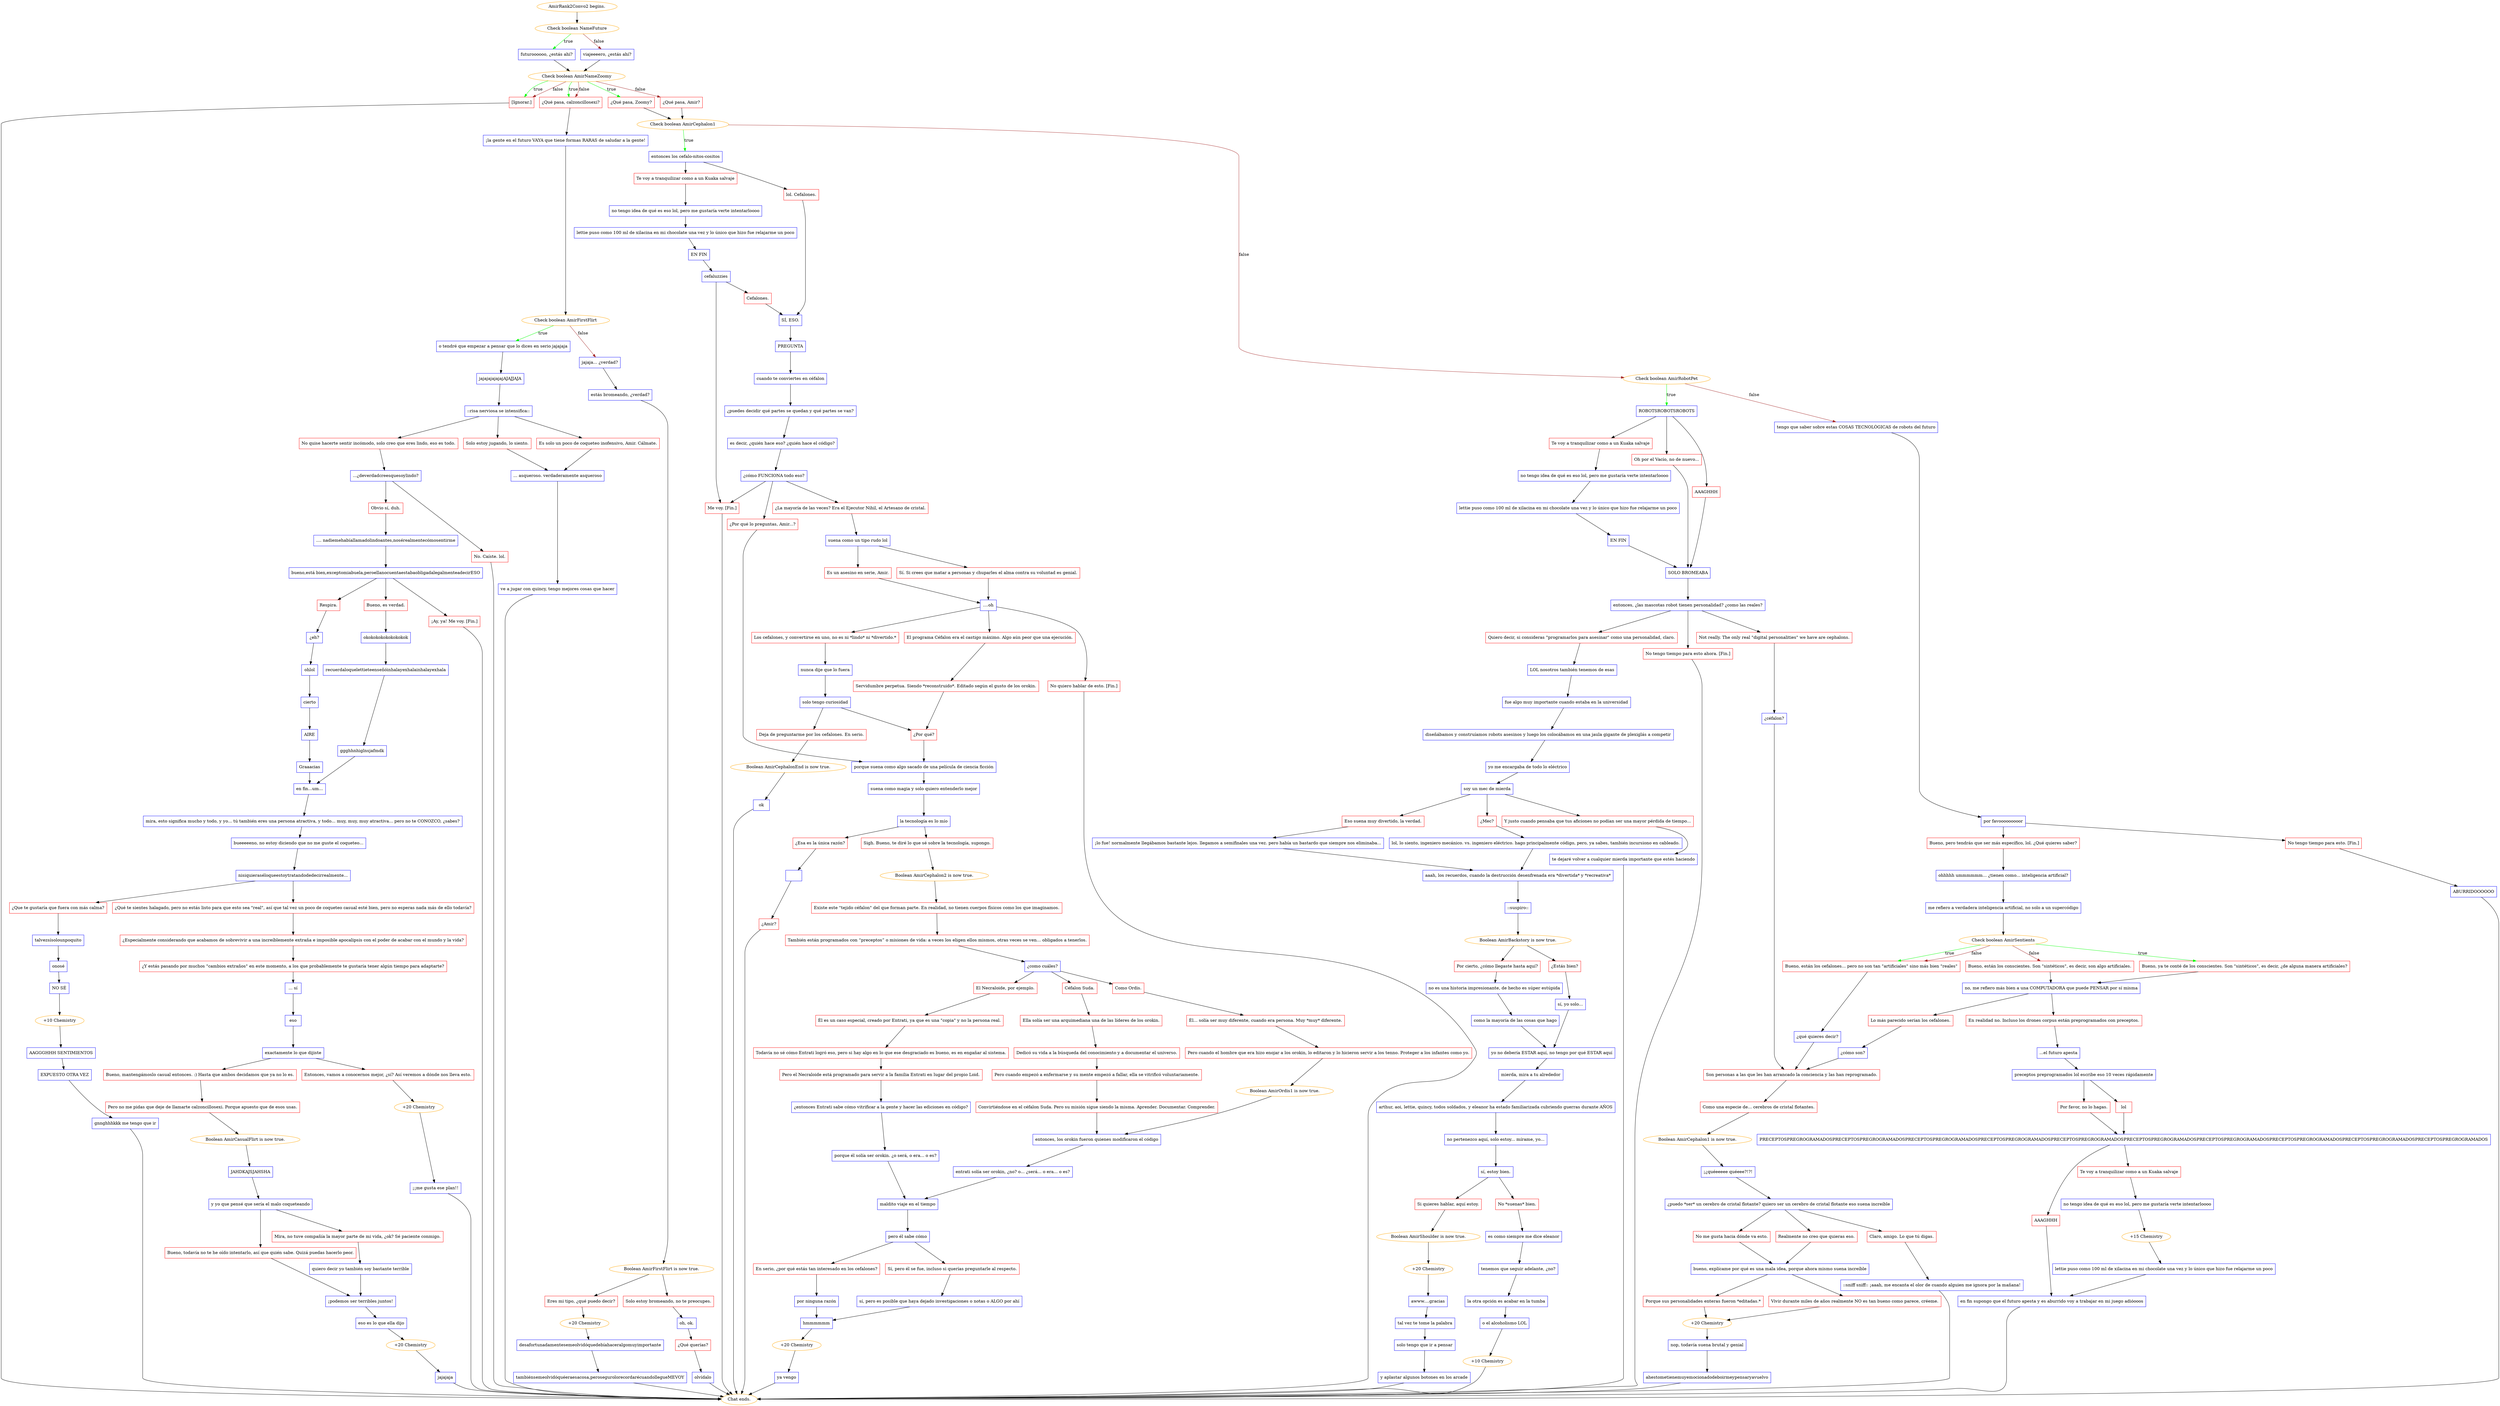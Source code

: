 digraph {
	"AmirRank2Convo2 begins." [color=orange];
		"AmirRank2Convo2 begins." -> j1555648941;
	j1555648941 [label="Check boolean NameFuture",color=orange];
		j1555648941 -> j2995705430 [label=true,color=green];
		j1555648941 -> j4242878803 [label=false,color=brown];
	j2995705430 [label="futuroooooo, ¿estás ahí?",shape=box,color=blue];
		j2995705430 -> j3096240527;
	j4242878803 [label="viajeeeero, ¿estás ahí?",shape=box,color=blue];
		j4242878803 -> j3096240527;
	j3096240527 [label="Check boolean AmirNameZoomy",color=orange];
		j3096240527 -> j3218686540 [label=true,color=green];
		j3096240527 -> j518533003 [label=true,color=green];
		j3096240527 -> j2332293290 [label=true,color=green];
		j3096240527 -> j3218686540 [label=false,color=brown];
		j3096240527 -> j518533003 [label=false,color=brown];
		j3096240527 -> j3837772996 [label=false,color=brown];
	j3218686540 [label="[Ignorar.]",shape=box,color=red];
		j3218686540 -> "Chat ends.";
	j518533003 [label="¿Qué pasa, calzoncillosexi?",shape=box,color=red];
		j518533003 -> j3412184198;
	j2332293290 [label="¿Qué pasa, Zoomy?",shape=box,color=red];
		j2332293290 -> j87647369;
	j3837772996 [label="¿Qué pasa, Amir?",shape=box,color=red];
		j3837772996 -> j87647369;
	"Chat ends." [color=orange];
	j3412184198 [label="¡la gente en el futuro VAYA que tiene formas RARAS de saludar a la gente!",shape=box,color=blue];
		j3412184198 -> j1575820688;
	j87647369 [label="Check boolean AmirCephalon1",color=orange];
		j87647369 -> j1428140722 [label=true,color=green];
		j87647369 -> j1377197533 [label=false,color=brown];
	j1575820688 [label="Check boolean AmirFirstFlirt",color=orange];
		j1575820688 -> j1867018056 [label=true,color=green];
		j1575820688 -> j1569826318 [label=false,color=brown];
	j1428140722 [label="entonces los cefalo-nitos-cositos",shape=box,color=blue];
		j1428140722 -> j288218551;
		j1428140722 -> j2250030072;
	j1377197533 [label="Check boolean AmirRobotPet",color=orange];
		j1377197533 -> j2384250150 [label=true,color=green];
		j1377197533 -> j3735241132 [label=false,color=brown];
	j1867018056 [label="o tendré que empezar a pensar que lo dices en serio jajajaja",shape=box,color=blue];
		j1867018056 -> j2189610953;
	j1569826318 [label="jajaja... ¿verdad?",shape=box,color=blue];
		j1569826318 -> j2439045239;
	j288218551 [label="lol. Cefalones.",shape=box,color=red];
		j288218551 -> j1112032554;
	j2250030072 [label="Te voy a tranquilizar como a un Kuaka salvaje",shape=box,color=red];
		j2250030072 -> j82869521;
	j2384250150 [label="ROBOTSROBOTSROBOTS",shape=box,color=blue];
		j2384250150 -> j2794368871;
		j2384250150 -> j3357740333;
		j2384250150 -> j3585869170;
	j3735241132 [label="tengo que saber sobre estas COSAS TECNOLÓGICAS de robots del futuro",shape=box,color=blue];
		j3735241132 -> j3090321020;
	j2189610953 [label="jajajajajajajAJAJJAJA",shape=box,color=blue];
		j2189610953 -> j1771046221;
	j2439045239 [label="estás bromeando, ¿verdad?",shape=box,color=blue];
		j2439045239 -> j1496595557;
	j1112032554 [label="SÍ, ESO.",shape=box,color=blue];
		j1112032554 -> j2707467290;
	j82869521 [label="no tengo idea de qué es eso lol, pero me gustaría verte intentarloooo",shape=box,color=blue];
		j82869521 -> j3515221522;
	j2794368871 [label="Oh por el Vacío, no de nuevo...",shape=box,color=red];
		j2794368871 -> j811382151;
	j3357740333 [label="AAAGHHH",shape=box,color=red];
		j3357740333 -> j811382151;
	j3585869170 [label="Te voy a tranquilizar como a un Kuaka salvaje",shape=box,color=red];
		j3585869170 -> j3357796052;
	j3090321020 [label="por favooooooooor",shape=box,color=blue];
		j3090321020 -> j3595595969;
		j3090321020 -> j3202351291;
	j1771046221 [label="::risa nerviosa se intensifica::",shape=box,color=blue];
		j1771046221 -> j2796202385;
		j1771046221 -> j1821671680;
		j1771046221 -> j400135661;
	j1496595557 [label="Boolean AmirFirstFlirt is now true.",color=orange];
		j1496595557 -> j1838027895;
		j1496595557 -> j3606821249;
	j2707467290 [label="PREGUNTA",shape=box,color=blue];
		j2707467290 -> j724900999;
	j3515221522 [label="lettie puso como 100 ml de xilacina en mi chocolate una vez y lo único que hizo fue relajarme un poco",shape=box,color=blue];
		j3515221522 -> j3775882390;
	j811382151 [label="SOLO BROMEABA",shape=box,color=blue];
		j811382151 -> j3606607700;
	j3357796052 [label="no tengo idea de qué es eso lol, pero me gustaría verte intentarloooo",shape=box,color=blue];
		j3357796052 -> j3063572934;
	j3595595969 [label="No tengo tiempo para esto. [Fin.]",shape=box,color=red];
		j3595595969 -> j1210258506;
	j3202351291 [label="Bueno, pero tendrás que ser más específico, lol. ¿Qué quieres saber?",shape=box,color=red];
		j3202351291 -> j1745240933;
	j2796202385 [label="No quise hacerte sentir incómodo, solo creo que eres lindo, eso es todo.",shape=box,color=red];
		j2796202385 -> j2593604582;
	j1821671680 [label="Solo estoy jugando, lo siento.",shape=box,color=red];
		j1821671680 -> j3204734722;
	j400135661 [label="Es solo un poco de coqueteo inofensivo, Amir. Cálmate.",shape=box,color=red];
		j400135661 -> j3204734722;
	j1838027895 [label="Eres mi tipo, ¿qué puedo decir?",shape=box,color=red];
		j1838027895 -> j1040988430;
	j3606821249 [label="Solo estoy bromeando, no te preocupes.",shape=box,color=red];
		j3606821249 -> j4012859711;
	j724900999 [label="cuando te conviertes en céfalon",shape=box,color=blue];
		j724900999 -> j3938923170;
	j3775882390 [label="EN FIN",shape=box,color=blue];
		j3775882390 -> j334371859;
	j3606607700 [label="entonces, ¿las mascotas robot tienen personalidad? ¿como las reales?",shape=box,color=blue];
		j3606607700 -> j1570590835;
		j3606607700 -> j1613934683;
		j3606607700 -> j1592308905;
	j3063572934 [label="lettie puso como 100 ml de xilacina en mi chocolate una vez y lo único que hizo fue relajarme un poco",shape=box,color=blue];
		j3063572934 -> j2149323820;
	j1210258506 [label="ABURRIDOOOOOO",shape=box,color=blue];
		j1210258506 -> "Chat ends.";
	j1745240933 [label="ohhhhh ummmmmm... ¿tienen como... inteligencia artificial?",shape=box,color=blue];
		j1745240933 -> j3206772015;
	j2593604582 [label="...¿deverdadcreesquesoylindo?",shape=box,color=blue];
		j2593604582 -> j3236819760;
		j2593604582 -> j3537730799;
	j3204734722 [label="... asqueroso. verdaderamente asqueroso",shape=box,color=blue];
		j3204734722 -> j3016257296;
	j1040988430 [label="+20 Chemistry",color=orange];
		j1040988430 -> j2590044666;
	j4012859711 [label="oh, ok.",shape=box,color=blue];
		j4012859711 -> j2024092015;
	j3938923170 [label="¿puedes decidir qué partes se quedan y qué partes se van?",shape=box,color=blue];
		j3938923170 -> j3177253945;
	j334371859 [label="cefaluzzies",shape=box,color=blue];
		j334371859 -> j2519434648;
		j334371859 -> j3670504952;
	j1570590835 [label="Not really. The only real \"digital personalities\" we have are cephalons.",shape=box,color=red];
		j1570590835 -> j1105882560;
	j1613934683 [label="Quiero decir, si consideras \"programarlos para asesinar\" como una personalidad, claro.",shape=box,color=red];
		j1613934683 -> j3494060836;
	j1592308905 [label="No tengo tiempo para esto ahora. [Fin.]",shape=box,color=red];
		j1592308905 -> "Chat ends.";
	j2149323820 [label="EN FIN",shape=box,color=blue];
		j2149323820 -> j811382151;
	j3206772015 [label="me refiero a verdadera inteligencia artificial, no solo a un supercódigo",shape=box,color=blue];
		j3206772015 -> j3361290284;
	j3236819760 [label="Obvio sí, duh.",shape=box,color=red];
		j3236819760 -> j1744182338;
	j3537730799 [label="No. Caíste. lol.",shape=box,color=red];
		j3537730799 -> "Chat ends.";
	j3016257296 [label="ve a jugar con quincy, tengo mejores cosas que hacer",shape=box,color=blue];
		j3016257296 -> "Chat ends.";
	j2590044666 [label="desafortunadamentesemeolvidóquedebíahaceralgomuyimportante",shape=box,color=blue];
		j2590044666 -> j2011296062;
	j2024092015 [label="¿Qué querías?",shape=box,color=red];
		j2024092015 -> j812479548;
	j3177253945 [label="es decir, ¿quién hace eso? ¿quién hace el código?",shape=box,color=blue];
		j3177253945 -> j3953711092;
	j2519434648 [label="Cefalones.",shape=box,color=red];
		j2519434648 -> j1112032554;
	j3670504952 [label="Me voy. [Fin.]",shape=box,color=red];
		j3670504952 -> "Chat ends.";
	j1105882560 [label="¿céfalon?",shape=box,color=blue];
		j1105882560 -> j227713245;
	j3494060836 [label="LOL nosotros también tenemos de esas",shape=box,color=blue];
		j3494060836 -> j859184239;
	j3361290284 [label="Check boolean AmirSentients",color=orange];
		j3361290284 -> j3920080343 [label=true,color=green];
		j3361290284 -> j3631967810 [label=true,color=green];
		j3361290284 -> j3428301026 [label=false,color=brown];
		j3361290284 -> j3631967810 [label=false,color=brown];
	j1744182338 [label=".... nadiemehabíallamadolindoantes,nosérealmentecómosentirme",shape=box,color=blue];
		j1744182338 -> j2564544764;
	j2011296062 [label="tambiénsemeolvidóquéeraesacosa,perosegurolorecordarécuandollegueMEVOY",shape=box,color=blue];
		j2011296062 -> "Chat ends.";
	j812479548 [label="olvídalo",shape=box,color=blue];
		j812479548 -> "Chat ends.";
	j3953711092 [label="¿cómo FUNCIONA todo eso?",shape=box,color=blue];
		j3953711092 -> j1317513098;
		j3953711092 -> j655217540;
		j3953711092 -> j3670504952;
	j227713245 [label="Son personas a las que les han arrancado la conciencia y las han reprogramado.",shape=box,color=red];
		j227713245 -> j2420954535;
	j859184239 [label="fue algo muy importante cuando estaba en la universidad",shape=box,color=blue];
		j859184239 -> j4266555405;
	j3920080343 [label="Bueno, ya te conté de los conscientes. Son \"sintéticos\", es decir, ¿de alguna manera artificiales?",shape=box,color=red];
		j3920080343 -> j3114605222;
	j3631967810 [label="Bueno, están los cefalones... pero no son tan \"artificiales\" sino más bien \"reales\"",shape=box,color=red];
		j3631967810 -> j2815875384;
	j3428301026 [label="Bueno, están los conscientes. Son \"sintéticos\", es decir, son algo artificiales.",shape=box,color=red];
		j3428301026 -> j3114605222;
	j2564544764 [label="bueno,está bien,exceptomiabuela,peroellanocuentaestabaobligadalegalmenteadecirESO",shape=box,color=blue];
		j2564544764 -> j1757794256;
		j2564544764 -> j1013777473;
		j2564544764 -> j356625468;
	j1317513098 [label="¿La mayoría de las veces? Era el Ejecutor Nihil, el Artesano de cristal.",shape=box,color=red];
		j1317513098 -> j1720408646;
	j655217540 [label="¿Por qué lo preguntas, Amir...?",shape=box,color=red];
		j655217540 -> j1464030041;
	j2420954535 [label="Como una especie de... cerebros de cristal flotantes.",shape=box,color=red];
		j2420954535 -> j2252302564;
	j4266555405 [label="diseñábamos y construíamos robots asesinos y luego los colocábamos en una jaula gigante de plexiglás a competir",shape=box,color=blue];
		j4266555405 -> j2893979207;
	j3114605222 [label="no, me refiero más bien a una COMPUTADORA que puede PENSAR por sí misma",shape=box,color=blue];
		j3114605222 -> j2230510467;
		j3114605222 -> j3838269848;
	j2815875384 [label="¿qué quieres decir?",shape=box,color=blue];
		j2815875384 -> j227713245;
	j1757794256 [label="Respira.",shape=box,color=red];
		j1757794256 -> j926414953;
	j1013777473 [label="Bueno, es verdad.",shape=box,color=red];
		j1013777473 -> j3651235041;
	j356625468 [label="¡Ay, ya! Me voy. [Fin.]",shape=box,color=red];
		j356625468 -> "Chat ends.";
	j1720408646 [label="suena como un tipo rudo lol",shape=box,color=blue];
		j1720408646 -> j980843436;
		j1720408646 -> j1169093231;
	j1464030041 [label="porque suena como algo sacado de una película de ciencia ficción",shape=box,color=blue];
		j1464030041 -> j2391111445;
	j2252302564 [label="Boolean AmirCephalon1 is now true.",color=orange];
		j2252302564 -> j657655993;
	j2893979207 [label="yo me encargaba de todo lo eléctrico",shape=box,color=blue];
		j2893979207 -> j3888509356;
	j2230510467 [label="Lo más parecido serían los cefalones.",shape=box,color=red];
		j2230510467 -> j3398807097;
	j3838269848 [label="En realidad no. Incluso los drones corpus están preprogramados con preceptos.",shape=box,color=red];
		j3838269848 -> j468287512;
	j926414953 [label="¿eh?",shape=box,color=blue];
		j926414953 -> j2484139483;
	j3651235041 [label="okokokokokokokokok",shape=box,color=blue];
		j3651235041 -> j3402257800;
	j980843436 [label="Sí. Si crees que matar a personas y chuparles el alma contra su voluntad es genial.",shape=box,color=red];
		j980843436 -> j2794303847;
	j1169093231 [label="Es un asesino en serie, Amir.",shape=box,color=red];
		j1169093231 -> j2794303847;
	j2391111445 [label="suena como magia y solo quiero entenderlo mejor",shape=box,color=blue];
		j2391111445 -> j1351210665;
	j657655993 [label="¡¿quéeeeee quéeee?!?!",shape=box,color=blue];
		j657655993 -> j1414651062;
	j3888509356 [label="soy un mec de mierda",shape=box,color=blue];
		j3888509356 -> j552600126;
		j3888509356 -> j4074827833;
		j3888509356 -> j2898061721;
	j3398807097 [label="¿cómo son?",shape=box,color=blue];
		j3398807097 -> j227713245;
	j468287512 [label="...el futuro apesta",shape=box,color=blue];
		j468287512 -> j1590594798;
	j2484139483 [label="ohlol",shape=box,color=blue];
		j2484139483 -> j30835607;
	j3402257800 [label="recuerdaloquelettieteenseñóinhalayexhalainhalayexhala",shape=box,color=blue];
		j3402257800 -> j1466838513;
	j2794303847 [label="....oh",shape=box,color=blue];
		j2794303847 -> j717259079;
		j2794303847 -> j3528175327;
		j2794303847 -> j415691312;
	j1351210665 [label="la tecnología es lo mío",shape=box,color=blue];
		j1351210665 -> j1888552070;
		j1351210665 -> j642551759;
	j1414651062 [label="¿puedo *ser* un cerebro de cristal flotante? quiero ser un cerebro de cristal flotante eso suena increíble",shape=box,color=blue];
		j1414651062 -> j1190271689;
		j1414651062 -> j1165128306;
		j1414651062 -> j2463039545;
	j552600126 [label="¿Mec?",shape=box,color=red];
		j552600126 -> j4144234195;
	j4074827833 [label="Eso suena muy divertido, la verdad.",shape=box,color=red];
		j4074827833 -> j3606935649;
	j2898061721 [label="Y justo cuando pensaba que tus aficiones no podían ser una mayor pérdida de tiempo...",shape=box,color=red];
		j2898061721 -> j1223686908;
	j1590594798 [label="preceptos preprogramados lol escribe eso 10 veces rápidamente",shape=box,color=blue];
		j1590594798 -> j2538159701;
		j1590594798 -> j894895833;
	j30835607 [label="cierto",shape=box,color=blue];
		j30835607 -> j855180962;
	j1466838513 [label="ggghhnhiglnsjafmdk",shape=box,color=blue];
		j1466838513 -> j1812604121;
	j717259079 [label="Los cefalones, y convertirse en uno, no es ni *lindo* ni *divertido.*",shape=box,color=red];
		j717259079 -> j3801496093;
	j3528175327 [label="No quiero hablar de esto. [Fin.]",shape=box,color=red];
		j3528175327 -> "Chat ends.";
	j415691312 [label="El programa Céfalon era el castigo máximo. Algo aún peor que una ejecución.",shape=box,color=red];
		j415691312 -> j774879484;
	j1888552070 [label="¿Esa es la única razón?",shape=box,color=red];
		j1888552070 -> j2892931771;
	j642551759 [label="Sigh. Bueno, te diré lo que sé sobre la tecnología, supongo.",shape=box,color=red];
		j642551759 -> j1959920832;
	j1190271689 [label="No me gusta hacia dónde va esto.",shape=box,color=red];
		j1190271689 -> j2637976948;
	j1165128306 [label="Realmente no creo que quieras eso.",shape=box,color=red];
		j1165128306 -> j2637976948;
	j2463039545 [label="Claro, amigo. Lo que tú digas.",shape=box,color=red];
		j2463039545 -> j261650891;
	j4144234195 [label="lol, lo siento, ingeniero mecánico. vs. ingeniero eléctrico. hago principalmente código, pero, ya sabes, también incursiono en cableado.",shape=box,color=blue];
		j4144234195 -> j3396906043;
	j3606935649 [label="¡lo fue! normalmente llegábamos bastante lejos. llegamos a semifinales una vez. pero había un bastardo que siempre nos eliminaba...",shape=box,color=blue];
		j3606935649 -> j3396906043;
	j1223686908 [label="te dejaré volver a cualquier mierda importante que estés haciendo",shape=box,color=blue];
		j1223686908 -> "Chat ends.";
	j2538159701 [label="lol",shape=box,color=red];
		j2538159701 -> j3901890103;
	j894895833 [label="Por favor, no lo hagas.",shape=box,color=red];
		j894895833 -> j3901890103;
	j855180962 [label="AIRE",shape=box,color=blue];
		j855180962 -> j472250552;
	j1812604121 [label="en fin...um...",shape=box,color=blue];
		j1812604121 -> j3916153300;
	j3801496093 [label="nunca dije que lo fuera",shape=box,color=blue];
		j3801496093 -> j3852443954;
	j774879484 [label="Servidumbre perpetua. Siendo *reconstruido*. Editado según el gusto de los orokin.",shape=box,color=red];
		j774879484 -> j1181930206;
	j2892931771 [label="  ",shape=box,color=blue];
		j2892931771 -> j2050962468;
	j1959920832 [label="Boolean AmirCephalon2 is now true.",color=orange];
		j1959920832 -> j1701932738;
	j2637976948 [label="bueno, explícame por qué es una mala idea, porque ahora mismo suena increíble",shape=box,color=blue];
		j2637976948 -> j3383141423;
		j2637976948 -> j672639085;
	j261650891 [label="::sniff sniff:: ¡aaah, me encanta el olor de cuando alguien me ignora por la mañana!",shape=box,color=blue];
		j261650891 -> "Chat ends.";
	j3396906043 [label="aaah, los recuerdos, cuando la destrucción desenfrenada era *divertida* y *recreativa*",shape=box,color=blue];
		j3396906043 -> j3357023437;
	j3901890103 [label="PRECEPTOSPREGROGRAMADOSPRECEPTOSPREGROGRAMADOSPRECEPTOSPREGROGRAMADOSPRECEPTOSPREGROGRAMADOSPRECEPTOSPREGROGRAMADOSPRECEPTOSPREGROGRAMADOSPRECEPTOSPREGROGRAMADOSPRECEPTOSPREGROGRAMADOSPRECEPTOSPREGROGRAMADOSPRECEPTOSPREGROGRAMADOS",shape=box,color=blue];
		j3901890103 -> j2865479322;
		j3901890103 -> j2585647326;
	j472250552 [label="Graaacias",shape=box,color=blue];
		j472250552 -> j1812604121;
	j3916153300 [label="mira, esto significa mucho y todo, y yo... tú también eres una persona atractiva, y todo... muy, muy, muy atractiva... pero no te CONOZCO, ¿sabes?",shape=box,color=blue];
		j3916153300 -> j3006508629;
	j3852443954 [label="solo tengo curiosidad",shape=box,color=blue];
		j3852443954 -> j1181930206;
		j3852443954 -> j93277072;
	j1181930206 [label="¿Por qué?",shape=box,color=red];
		j1181930206 -> j1464030041;
	j2050962468 [label="¿Amir?",shape=box,color=red];
		j2050962468 -> "Chat ends.";
	j1701932738 [label="Existe este \"tejido céfalon\" del que forman parte. En realidad, no tienen cuerpos físicos como los que imaginamos.",shape=box,color=red];
		j1701932738 -> j2791747950;
	j3383141423 [label="Porque sus personalidades enteras fueron *editadas.*",shape=box,color=red];
		j3383141423 -> j2343254264;
	j672639085 [label="Vivir durante miles de años realmente NO es tan bueno como parece, créeme.",shape=box,color=red];
		j672639085 -> j2343254264;
	j3357023437 [label="::suspiro::",shape=box,color=blue];
		j3357023437 -> j2341517216;
	j2865479322 [label="Te voy a tranquilizar como a un Kuaka salvaje",shape=box,color=red];
		j2865479322 -> j1650772980;
	j2585647326 [label="AAAGHHH",shape=box,color=red];
		j2585647326 -> j3834381742;
	j3006508629 [label="bueeeeeno, no estoy diciendo que no me guste el coqueteo...",shape=box,color=blue];
		j3006508629 -> j3169968647;
	j93277072 [label="Deja de preguntarme por los cefalones. En serio.",shape=box,color=red];
		j93277072 -> j1631207674;
	j2791747950 [label="También están programados con “preceptos” o misiones de vida: a veces los eligen ellos mismos, otras veces se ven… obligados a tenerlos.",shape=box,color=red];
		j2791747950 -> j2133209178;
	j2343254264 [label="+20 Chemistry",color=orange];
		j2343254264 -> j4024377859;
	j2341517216 [label="Boolean AmirBackstory is now true.",color=orange];
		j2341517216 -> j2802528478;
		j2341517216 -> j1689092166;
	j1650772980 [label="no tengo idea de qué es eso lol, pero me gustaría verte intentarloooo",shape=box,color=blue];
		j1650772980 -> j3754518485;
	j3834381742 [label="en fin supongo que el futuro apesta y es aburrido voy a trabajar en mi juego adióooos",shape=box,color=blue];
		j3834381742 -> "Chat ends.";
	j3169968647 [label="nisiquieraséloqueestoytratandodedecirrealmente...",shape=box,color=blue];
		j3169968647 -> j3550042918;
		j3169968647 -> j1250459858;
	j1631207674 [label="Boolean AmirCephalonEnd is now true.",color=orange];
		j1631207674 -> j2346536463;
	j2133209178 [label="¿como cuáles?",shape=box,color=blue];
		j2133209178 -> j1343925943;
		j2133209178 -> j982812516;
		j2133209178 -> j3379298329;
	j4024377859 [label="nop, todavía suena brutal y genial",shape=box,color=blue];
		j4024377859 -> j1995746494;
	j2802528478 [label="¿Estás bien?",shape=box,color=red];
		j2802528478 -> j654595371;
	j1689092166 [label="Por cierto, ¿cómo llegaste hasta aquí?",shape=box,color=red];
		j1689092166 -> j2271149990;
	j3754518485 [label="+15 Chemistry",color=orange];
		j3754518485 -> j2258018840;
	j3550042918 [label="¿Qué te sientes halagado, pero no estás listo para que esto sea \"real\", así que tal vez un poco de coqueteo casual esté bien, pero no esperas nada más de ello todavía?",shape=box,color=red];
		j3550042918 -> j1508507719;
	j1250459858 [label="¿Que te gustaría que fuera con más calma?",shape=box,color=red];
		j1250459858 -> j1987613137;
	j2346536463 [label="ok",shape=box,color=blue];
		j2346536463 -> "Chat ends.";
	j1343925943 [label="Como Ordis.",shape=box,color=red];
		j1343925943 -> j1252124656;
	j982812516 [label="Céfalon Suda.",shape=box,color=red];
		j982812516 -> j1277924239;
	j3379298329 [label="El Necraloide, por ejemplo.",shape=box,color=red];
		j3379298329 -> j2605611672;
	j1995746494 [label="ahestometienemuyemocionadodeboirmeypensaryavuelvo",shape=box,color=blue];
		j1995746494 -> "Chat ends.";
	j654595371 [label="sí, yo solo...",shape=box,color=blue];
		j654595371 -> j1837592733;
	j2271149990 [label="no es una historia impresionante, de hecho es súper estúpida",shape=box,color=blue];
		j2271149990 -> j3289157376;
	j2258018840 [label="lettie puso como 100 ml de xilacina en mi chocolate una vez y lo único que hizo fue relajarme un poco",shape=box,color=blue];
		j2258018840 -> j3834381742;
	j1508507719 [label="¿Especialmente considerando que acabamos de sobrevivir a una increíblemente extraña e imposible apocalipsis con el poder de acabar con el mundo y la vida?",shape=box,color=red];
		j1508507719 -> j3583938631;
	j1987613137 [label="talvezsísolounpoquito",shape=box,color=blue];
		j1987613137 -> j318621033;
	j1252124656 [label="Él... solía ser muy diferente, cuando era persona. Muy *muy* diferente.",shape=box,color=red];
		j1252124656 -> j3071966442;
	j1277924239 [label="Ella solía ser una arquimediana una de las líderes de los orokin.",shape=box,color=red];
		j1277924239 -> j3136540413;
	j2605611672 [label="Él es un caso especial, creado por Entrati, ya que es una \"copia\" y no la persona real.",shape=box,color=red];
		j2605611672 -> j207012398;
	j1837592733 [label="yo no debería ESTAR aquí, no tengo por qué ESTAR aquí",shape=box,color=blue];
		j1837592733 -> j1439301032;
	j3289157376 [label="como la mayoría de las cosas que hago",shape=box,color=blue];
		j3289157376 -> j1837592733;
	j3583938631 [label="¿Y estás pasando por muchos \"cambios extraños\" en este momento, a los que probablemente te gustaría tener algún tiempo para adaptarte?",shape=box,color=red];
		j3583938631 -> j2991150192;
	j318621033 [label="onosé",shape=box,color=blue];
		j318621033 -> j1424808718;
	j3071966442 [label="Pero cuando el hombre que era hizo enojar a los orokin, lo editaron y lo hicieron servir a los tenno. Proteger a los infantes como yo.",shape=box,color=red];
		j3071966442 -> j2120618492;
	j3136540413 [label="Dedicó su vida a la búsqueda del conocimiento y a documentar el universo.",shape=box,color=red];
		j3136540413 -> j2657312332;
	j207012398 [label="Todavía no sé cómo Entrati logró eso, pero si hay algo en lo que ese desgraciado es bueno, es en engañar al sistema.",shape=box,color=red];
		j207012398 -> j1090005489;
	j1439301032 [label="mierda, mira a tu alrededor",shape=box,color=blue];
		j1439301032 -> j3708005658;
	j2991150192 [label="... sí",shape=box,color=blue];
		j2991150192 -> j2910084424;
	j1424808718 [label="NO SÉ",shape=box,color=blue];
		j1424808718 -> j1467479555;
	j2120618492 [label="Boolean AmirOrdis1 is now true.",color=orange];
		j2120618492 -> j3289493662;
	j2657312332 [label="Pero cuando empezó a enfermarse y su mente empezó a fallar, ella se vitrificó voluntariamente.",shape=box,color=red];
		j2657312332 -> j1480995337;
	j1090005489 [label="Pero el Necraloide está programado para servir a la familia Entrati en lugar del propio Loid.",shape=box,color=red];
		j1090005489 -> j1578915361;
	j3708005658 [label="arthur, aoi, lettie, quincy, todos soldados, y eleanor ha estado familiarizada cubriendo guerras durante AÑOS",shape=box,color=blue];
		j3708005658 -> j1666462739;
	j2910084424 [label="eso",shape=box,color=blue];
		j2910084424 -> j3747595999;
	j1467479555 [label="+10 Chemistry",color=orange];
		j1467479555 -> j556753732;
	j3289493662 [label="entonces, los orokin fueron quienes modificaron el código",shape=box,color=blue];
		j3289493662 -> j2869122917;
	j1480995337 [label="Convirtiéndose en el céfalon Suda. Pero su misión sigue siendo la misma. Aprender. Documentar. Comprender.",shape=box,color=red];
		j1480995337 -> j3289493662;
	j1578915361 [label="¿entonces Entrati sabe cómo vitrificar a la gente y hacer las ediciones en código?",shape=box,color=blue];
		j1578915361 -> j3889953899;
	j1666462739 [label="no pertenezco aquí, solo estoy... mírame, yo...",shape=box,color=blue];
		j1666462739 -> j2346693382;
	j3747595999 [label="exactamente lo que dijiste",shape=box,color=blue];
		j3747595999 -> j757853696;
		j3747595999 -> j2964454623;
	j556753732 [label="AAGGGHHH SENTIMIENTOS",shape=box,color=blue];
		j556753732 -> j3277000907;
	j2869122917 [label="entrati solía ser orokin, ¿no? o... ¿será... o era... o es?",shape=box,color=blue];
		j2869122917 -> j1548165466;
	j3889953899 [label="porque él solía ser orokin. ¿o será, o era... o es?",shape=box,color=blue];
		j3889953899 -> j1548165466;
	j2346693382 [label="sí, estoy bien.",shape=box,color=blue];
		j2346693382 -> j2088904518;
		j2346693382 -> j4196927865;
	j757853696 [label="Entonces, vamos a conocernos mejor, ¿sí? Así veremos a dónde nos lleva esto.",shape=box,color=red];
		j757853696 -> j4267493647;
	j2964454623 [label="Bueno, mantengámoslo casual entonces. :) Hasta que ambos decidamos que ya no lo es.",shape=box,color=red];
		j2964454623 -> j1904171587;
	j3277000907 [label="EXPUESTO OTRA VEZ",shape=box,color=blue];
		j3277000907 -> j3988167042;
	j1548165466 [label="maldito viaje en el tiempo",shape=box,color=blue];
		j1548165466 -> j1216426041;
	j2088904518 [label="Si quieres hablar, aquí estoy.",shape=box,color=red];
		j2088904518 -> j3064841224;
	j4196927865 [label="No *suenas* bien.",shape=box,color=red];
		j4196927865 -> j2670061396;
	j4267493647 [label="+20 Chemistry",color=orange];
		j4267493647 -> j2578814635;
	j1904171587 [label="Pero no me pidas que deje de llamarte calzoncillosexi. Porque apuesto que de esos usas.",shape=box,color=red];
		j1904171587 -> j999107997;
	j3988167042 [label="gnnghhhkkk me tengo que ir",shape=box,color=blue];
		j3988167042 -> "Chat ends.";
	j1216426041 [label="pero él sabe cómo",shape=box,color=blue];
		j1216426041 -> j2479348508;
		j1216426041 -> j2730305221;
	j3064841224 [label="Boolean AmirShoulder is now true.",color=orange];
		j3064841224 -> j1012749267;
	j2670061396 [label="es como siempre me dice eleanor",shape=box,color=blue];
		j2670061396 -> j1741029802;
	j2578814635 [label="¡¡me gusta ese plan!!",shape=box,color=blue];
		j2578814635 -> "Chat ends.";
	j999107997 [label="Boolean AmirCasualFlirt is now true.",color=orange];
		j999107997 -> j1555692430;
	j2479348508 [label="Sí, pero él se fue, incluso si querías preguntarle al respecto.",shape=box,color=red];
		j2479348508 -> j1514004940;
	j2730305221 [label="En serio, ¿por qué estás tan interesado en los cefalones?",shape=box,color=red];
		j2730305221 -> j2159674903;
	j1012749267 [label="+20 Chemistry",color=orange];
		j1012749267 -> j3798359371;
	j1741029802 [label="tenemos que seguir adelante, ¿no?",shape=box,color=blue];
		j1741029802 -> j2072413238;
	j1555692430 [label="JAHDKAJSJAHSHA",shape=box,color=blue];
		j1555692430 -> j355159509;
	j1514004940 [label="sí, pero es posible que haya dejado investigaciones o notas o ALGO por ahí",shape=box,color=blue];
		j1514004940 -> j1637434517;
	j2159674903 [label="por ninguna razón",shape=box,color=blue];
		j2159674903 -> j1637434517;
	j3798359371 [label="awww....gracias",shape=box,color=blue];
		j3798359371 -> j1359691727;
	j2072413238 [label="la otra opción es acabar en la tumba",shape=box,color=blue];
		j2072413238 -> j2521466826;
	j355159509 [label="y yo que pensé que sería el malo coqueteando",shape=box,color=blue];
		j355159509 -> j1984827994;
		j355159509 -> j3486534338;
	j1637434517 [label="hmmmmmm",shape=box,color=blue];
		j1637434517 -> j3965766741;
	j1359691727 [label="tal vez te tome la palabra",shape=box,color=blue];
		j1359691727 -> j3308592253;
	j2521466826 [label="o el alcoholismo LOL",shape=box,color=blue];
		j2521466826 -> j1933300832;
	j1984827994 [label="Bueno, todavía no te he oído intentarlo, así que quién sabe. Quizá puedas hacerlo peor.",shape=box,color=red];
		j1984827994 -> j1464377833;
	j3486534338 [label="Mira, no tuve compañía la mayor parte de mi vida, ¿ok? Sé paciente conmigo.",shape=box,color=red];
		j3486534338 -> j3675300185;
	j3965766741 [label="+20 Chemistry",color=orange];
		j3965766741 -> j2451953908;
	j3308592253 [label="solo tengo que ir a pensar",shape=box,color=blue];
		j3308592253 -> j4248061965;
	j1933300832 [label="+10 Chemistry",color=orange];
		j1933300832 -> "Chat ends.";
	j1464377833 [label="¡podemos ser terribles juntos!",shape=box,color=blue];
		j1464377833 -> j3914508195;
	j3675300185 [label="quiero decir yo también soy bastante terrible",shape=box,color=blue];
		j3675300185 -> j1464377833;
	j2451953908 [label="ya vengo",shape=box,color=blue];
		j2451953908 -> "Chat ends.";
	j4248061965 [label="y aplastar algunos botones en los arcade",shape=box,color=blue];
		j4248061965 -> "Chat ends.";
	j3914508195 [label="eso es lo que ella dijo",shape=box,color=blue];
		j3914508195 -> j2930260565;
	j2930260565 [label="+20 Chemistry",color=orange];
		j2930260565 -> j1698688058;
	j1698688058 [label="jajajaja",shape=box,color=blue];
		j1698688058 -> "Chat ends.";
}